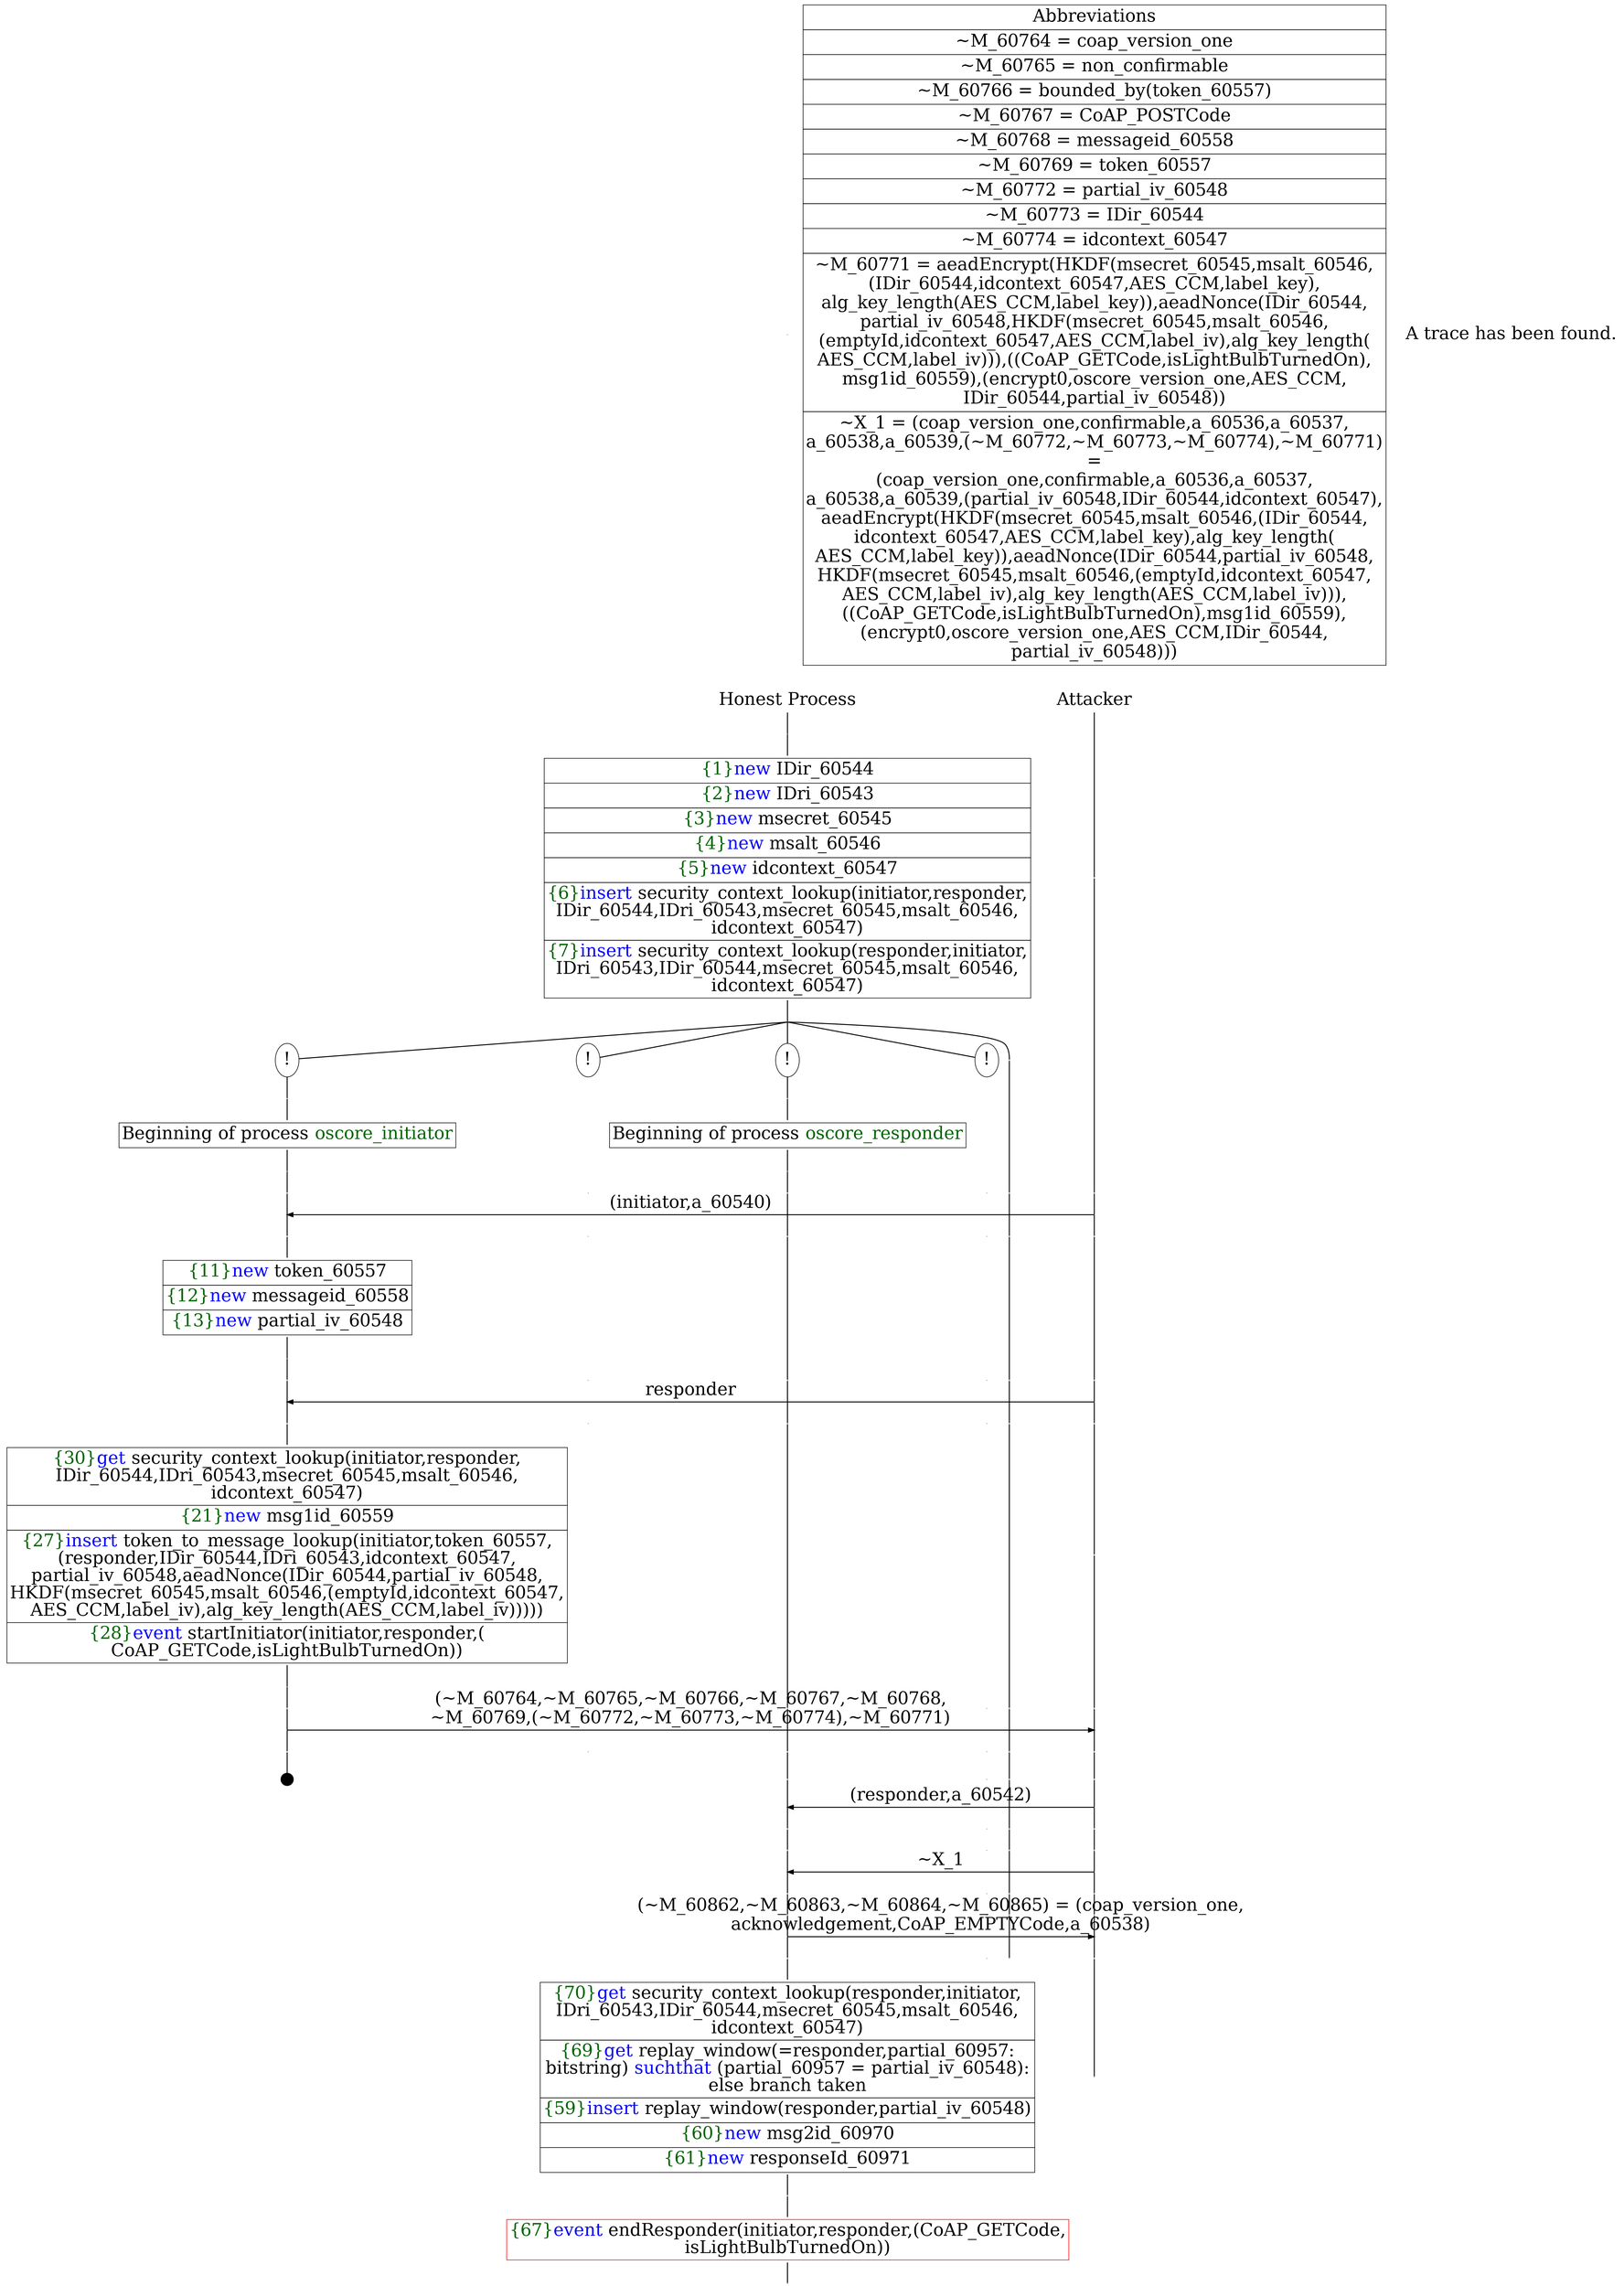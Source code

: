 digraph {
graph [ordering = out]
edge [arrowhead = none, penwidth = 1.6, fontsize = 30]
node [shape = point, width = 0, height = 0, fontsize = 30]
Trace<br/>
[label = <A trace has been found.<br/>
>, shape = plaintext]
P0__0 [label = "Honest Process", shape = plaintext]
P__0 [label = "Attacker", shape = plaintext]
Trace -> P0__0 [label = "", style = invisible, weight = 100]{rank = same; P0__0 P__0}
P0__0 -> P0__1 [label = <>, weight = 100]
P0__1 -> P0__2 [label = <>, weight = 100]
P0__2 [shape = plaintext, label = <<TABLE BORDER="0" CELLBORDER="1" CELLSPACING="0" CELLPADDING="4"> <TR><TD><FONT COLOR="darkgreen">{1}</FONT><FONT COLOR="blue">new </FONT>IDir_60544</TD></TR><TR><TD><FONT COLOR="darkgreen">{2}</FONT><FONT COLOR="blue">new </FONT>IDri_60543</TD></TR><TR><TD><FONT COLOR="darkgreen">{3}</FONT><FONT COLOR="blue">new </FONT>msecret_60545</TD></TR><TR><TD><FONT COLOR="darkgreen">{4}</FONT><FONT COLOR="blue">new </FONT>msalt_60546</TD></TR><TR><TD><FONT COLOR="darkgreen">{5}</FONT><FONT COLOR="blue">new </FONT>idcontext_60547</TD></TR><TR><TD><FONT COLOR="darkgreen">{6}</FONT><FONT COLOR="blue">insert </FONT>security_context_lookup(initiator,responder,<br/>
IDir_60544,IDri_60543,msecret_60545,msalt_60546,<br/>
idcontext_60547)</TD></TR><TR><TD><FONT COLOR="darkgreen">{7}</FONT><FONT COLOR="blue">insert </FONT>security_context_lookup(responder,initiator,<br/>
IDri_60543,IDir_60544,msecret_60545,msalt_60546,<br/>
idcontext_60547)</TD></TR></TABLE>>]
P0__2 -> P0__3 [label = <>, weight = 100]
P__0 -> P__1 [label = <>, weight = 100]
{rank = same; P__1 P0__2}
/*RPar */
P0__3 -> P0_4__3 [label = <>]
P0__3 -> P0_3__3 [label = <>]
P0__3 -> P0_2__3 [label = <>]
P0__3 -> P0_1__3 [label = <>]
P0__3 -> P0_0__3 [label = <>]
P0__3 [label = "", fixedsize = false, width = 0, height = 0, shape = none]
{rank = same; P0_0__3 P0_1__3 P0_2__3 P0_3__3 P0_4__3}
P0_1__3 [label = "!", shape = ellipse]
P0_2__3 [label = "!", shape = ellipse]
P0_2_0__3 [label = "", fixedsize = false, width = 0, height = 0, shape = none]
P0_2__3 -> P0_2_0__3 [label = <>, weight = 100]
P0_2_0__3 -> P0_2_0__4 [label = <>, weight = 100]
P0_2_0__4 [shape = plaintext, label = <<TABLE BORDER="0" CELLBORDER="1" CELLSPACING="0" CELLPADDING="4"> <TR><TD>Beginning of process <FONT COLOR="darkgreen">oscore_responder</FONT></TD></TR></TABLE>>]
P0_2_0__4 -> P0_2_0__5 [label = <>, weight = 100]
P0_3__3 [label = "!", shape = ellipse]
P0_4__3 [label = "!", shape = ellipse]
P0_4_0__3 [label = "", fixedsize = false, width = 0, height = 0, shape = none]
P0_4__3 -> P0_4_0__3 [label = <>, weight = 100]
P0_4_0__3 -> P0_4_0__4 [label = <>, weight = 100]
P0_4_0__4 [shape = plaintext, label = <<TABLE BORDER="0" CELLBORDER="1" CELLSPACING="0" CELLPADDING="4"> <TR><TD>Beginning of process <FONT COLOR="darkgreen">oscore_initiator</FONT></TD></TR></TABLE>>]
P0_4_0__4 -> P0_4_0__5 [label = <>, weight = 100]
P0_4_0__5 -> P0_4_0__6 [label = <>, weight = 100]
P0_3__4 [label = "", style = invisible]
P0_3__3 -> P0_3__4 [label = <>, weight = 100, style = invisible]
P0_2_0__5 -> P0_2_0__6 [label = <>, weight = 100]
P0_1__4 [label = "", style = invisible]
P0_1__3 -> P0_1__4 [label = <>, weight = 100, style = invisible]
P0_0__3 -> P0_0__4 [label = <>, weight = 100]
P__1 -> P__2 [label = <>, weight = 100]
{rank = same; P__2 P0_0__4 P0_1__4 P0_2_0__6 P0_3__4 P0_4_0__6}
P0_4_0__6 -> P0_4_0__7 [label = <>, weight = 100]
P__2 -> P__3 [label = <>, weight = 100]
{rank = same; P__3 P0_4_0__7}
P0_4_0__7 -> P__3 [label = <(initiator,a_60540)>, dir = back, arrowhead = normal]
P0_4_0__7 -> P0_4_0__8 [label = <>, weight = 100]
P0_3__5 [label = "", style = invisible]
P0_3__4 -> P0_3__5 [label = <>, weight = 100, style = invisible]
P0_2_0__6 -> P0_2_0__7 [label = <>, weight = 100]
P0_1__5 [label = "", style = invisible]
P0_1__4 -> P0_1__5 [label = <>, weight = 100, style = invisible]
P0_0__4 -> P0_0__5 [label = <>, weight = 100]
P__3 -> P__4 [label = <>, weight = 100]
{rank = same; P__4 P0_0__5 P0_1__5 P0_2_0__7 P0_3__5 P0_4_0__8}
P0_4_0__8 -> P0_4_0__9 [label = <>, weight = 100]
P0_4_0__9 [shape = plaintext, label = <<TABLE BORDER="0" CELLBORDER="1" CELLSPACING="0" CELLPADDING="4"> <TR><TD><FONT COLOR="darkgreen">{11}</FONT><FONT COLOR="blue">new </FONT>token_60557</TD></TR><TR><TD><FONT COLOR="darkgreen">{12}</FONT><FONT COLOR="blue">new </FONT>messageid_60558</TD></TR><TR><TD><FONT COLOR="darkgreen">{13}</FONT><FONT COLOR="blue">new </FONT>partial_iv_60548</TD></TR></TABLE>>]
P0_4_0__9 -> P0_4_0__10 [label = <>, weight = 100]
P0_4_0__10 -> P0_4_0__11 [label = <>, weight = 100]
P0_3__6 [label = "", style = invisible]
P0_3__5 -> P0_3__6 [label = <>, weight = 100, style = invisible]
P0_2_0__7 -> P0_2_0__8 [label = <>, weight = 100]
P0_1__6 [label = "", style = invisible]
P0_1__5 -> P0_1__6 [label = <>, weight = 100, style = invisible]
P0_0__5 -> P0_0__6 [label = <>, weight = 100]
P__4 -> P__5 [label = <>, weight = 100]
{rank = same; P__5 P0_0__6 P0_1__6 P0_2_0__8 P0_3__6 P0_4_0__11}
P0_4_0__11 -> P0_4_0__12 [label = <>, weight = 100]
P__5 -> P__6 [label = <>, weight = 100]
{rank = same; P__6 P0_4_0__12}
P0_4_0__12 -> P__6 [label = <responder>, dir = back, arrowhead = normal]
P0_4_0__12 -> P0_4_0__13 [label = <>, weight = 100]
P0_3__7 [label = "", style = invisible]
P0_3__6 -> P0_3__7 [label = <>, weight = 100, style = invisible]
P0_2_0__8 -> P0_2_0__9 [label = <>, weight = 100]
P0_1__7 [label = "", style = invisible]
P0_1__6 -> P0_1__7 [label = <>, weight = 100, style = invisible]
P0_0__6 -> P0_0__7 [label = <>, weight = 100]
P__6 -> P__7 [label = <>, weight = 100]
{rank = same; P__7 P0_0__7 P0_1__7 P0_2_0__9 P0_3__7 P0_4_0__13}
P0_4_0__13 -> P0_4_0__14 [label = <>, weight = 100]
P0_4_0__14 [shape = plaintext, label = <<TABLE BORDER="0" CELLBORDER="1" CELLSPACING="0" CELLPADDING="4"> <TR><TD><FONT COLOR="darkgreen">{30}</FONT><FONT COLOR="blue">get </FONT>security_context_lookup(initiator,responder,<br/>
IDir_60544,IDri_60543,msecret_60545,msalt_60546,<br/>
idcontext_60547)</TD></TR><TR><TD><FONT COLOR="darkgreen">{21}</FONT><FONT COLOR="blue">new </FONT>msg1id_60559</TD></TR><TR><TD><FONT COLOR="darkgreen">{27}</FONT><FONT COLOR="blue">insert </FONT>token_to_message_lookup(initiator,token_60557,<br/>
(responder,IDir_60544,IDri_60543,idcontext_60547,<br/>
partial_iv_60548,aeadNonce(IDir_60544,partial_iv_60548,<br/>
HKDF(msecret_60545,msalt_60546,(emptyId,idcontext_60547,<br/>
AES_CCM,label_iv),alg_key_length(AES_CCM,label_iv)))))<br/>
</TD></TR><TR><TD><FONT COLOR="darkgreen">{28}</FONT><FONT COLOR="blue">event</FONT> startInitiator(initiator,responder,(<br/>
CoAP_GETCode,isLightBulbTurnedOn))</TD></TR></TABLE>>]
P0_4_0__14 -> P0_4_0__15 [label = <>, weight = 100]
P__7 -> P__8 [label = <>, weight = 100]
{rank = same; P__8 P0_4_0__14}
P0_4_0__15 -> P0_4_0__16 [label = <>, weight = 100]
P0_3__8 [label = "", style = invisible]
P0_3__7 -> P0_3__8 [label = <>, weight = 100, style = invisible]
P0_2_0__9 -> P0_2_0__10 [label = <>, weight = 100]
P0_1__8 [label = "", style = invisible]
P0_1__7 -> P0_1__8 [label = <>, weight = 100, style = invisible]
P0_0__7 -> P0_0__8 [label = <>, weight = 100]
P__8 -> P__9 [label = <>, weight = 100]
{rank = same; P__9 P0_0__8 P0_1__8 P0_2_0__10 P0_3__8 P0_4_0__16}
P0_4_0__16 -> P0_4_0__17 [label = <>, weight = 100]
P__9 -> P__10 [label = <>, weight = 100]
{rank = same; P__10 P0_4_0__17}
P0_4_0__17 -> P__10 [label = <(~M_60764,~M_60765,~M_60766,~M_60767,~M_60768,<br/>
~M_60769,(~M_60772,~M_60773,~M_60774),~M_60771)<br/>>, arrowhead = normal]
P0_4_0__17 -> P0_4_0__18 [label = <>, weight = 100]
P0_3__9 [label = "", style = invisible]
P0_3__8 -> P0_3__9 [label = <>, weight = 100, style = invisible]
P0_2_0__10 -> P0_2_0__11 [label = <>, weight = 100]
P0_1__9 [label = "", style = invisible]
P0_1__8 -> P0_1__9 [label = <>, weight = 100, style = invisible]
P0_0__8 -> P0_0__9 [label = <>, weight = 100]
P__10 -> P__11 [label = <>, weight = 100]
{rank = same; P__11 P0_0__9 P0_1__9 P0_2_0__11 P0_3__9 P0_4_0__18}
P0_4_0__19 [label = "", width = 0.3, height = 0.3]
P0_4_0__18 -> P0_4_0__19 [label = <>, weight = 100]
P0_2_0__11 -> P0_2_0__12 [label = <>, weight = 100]
P0_1__10 [label = "", style = invisible]
P0_1__9 -> P0_1__10 [label = <>, weight = 100, style = invisible]
P0_0__9 -> P0_0__10 [label = <>, weight = 100]
P__11 -> P__12 [label = <>, weight = 100]
{rank = same; P__12 P0_0__10 P0_1__10 P0_2_0__12}
P0_2_0__12 -> P0_2_0__13 [label = <>, weight = 100]
P__12 -> P__13 [label = <>, weight = 100]
{rank = same; P__13 P0_2_0__13}
P0_2_0__13 -> P__13 [label = <(responder,a_60542)>, dir = back, arrowhead = normal]
P0_2_0__13 -> P0_2_0__14 [label = <>, weight = 100]
P0_1__11 [label = "", style = invisible]
P0_1__10 -> P0_1__11 [label = <>, weight = 100, style = invisible]
P0_0__10 -> P0_0__11 [label = <>, weight = 100]
P__13 -> P__14 [label = <>, weight = 100]
{rank = same; P__14 P0_0__11 P0_1__11 P0_2_0__14}
P0_2_0__14 -> P0_2_0__15 [label = <>, weight = 100]
P0_1__12 [label = "", style = invisible]
P0_1__11 -> P0_1__12 [label = <>, weight = 100, style = invisible]
P0_0__11 -> P0_0__12 [label = <>, weight = 100]
P__14 -> P__15 [label = <>, weight = 100]
{rank = same; P__15 P0_0__12 P0_1__12 P0_2_0__15}
P0_2_0__15 -> P0_2_0__16 [label = <>, weight = 100]
P__15 -> P__16 [label = <>, weight = 100]
{rank = same; P__16 P0_2_0__16}
P0_2_0__16 -> P__16 [label = <~X_1>, dir = back, arrowhead = normal]
P0_2_0__16 -> P0_2_0__17 [label = <>, weight = 100]
P0_1__13 [label = "", style = invisible]
P0_1__12 -> P0_1__13 [label = <>, weight = 100, style = invisible]
P0_0__12 -> P0_0__13 [label = <>, weight = 100]
P__16 -> P__17 [label = <>, weight = 100]
{rank = same; P__17 P0_0__13 P0_1__13 P0_2_0__17}
P0_2_0__17 -> P0_2_0__18 [label = <>, weight = 100]
P0_1__14 [label = "", style = invisible]
P0_1__13 -> P0_1__14 [label = <>, weight = 100, style = invisible]
P0_0__13 -> P0_0__14 [label = <>, weight = 100]
P__17 -> P__18 [label = <>, weight = 100]
{rank = same; P__18 P0_0__14 P0_1__14 P0_2_0__18}
P0_2_0__18 -> P0_2_0__19 [label = <>, weight = 100]
P__18 -> P__19 [label = <>, weight = 100]
{rank = same; P__19 P0_2_0__19}
P0_2_0__19 -> P__19 [label = <(~M_60862,~M_60863,~M_60864,~M_60865) = (coap_version_one,<br/>
acknowledgement,CoAP_EMPTYCode,a_60538)>, arrowhead = normal]
P0_2_0__19 -> P0_2_0__20 [label = <>, weight = 100]
P0_1__15 [label = "", style = invisible]
P0_1__14 -> P0_1__15 [label = <>, weight = 100, style = invisible]
P0_0__14 -> P0_0__15 [label = <>, weight = 100]
P__19 -> P__20 [label = <>, weight = 100]
{rank = same; P__20 P0_0__15 P0_1__15 P0_2_0__20}
P0_2_0__20 -> P0_2_0__21 [label = <>, weight = 100]
P0_2_0__21 [shape = plaintext, label = <<TABLE BORDER="0" CELLBORDER="1" CELLSPACING="0" CELLPADDING="4"> <TR><TD><FONT COLOR="darkgreen">{70}</FONT><FONT COLOR="blue">get </FONT>security_context_lookup(responder,initiator,<br/>
IDri_60543,IDir_60544,msecret_60545,msalt_60546,<br/>
idcontext_60547)</TD></TR><TR><TD><FONT COLOR="darkgreen">{69}</FONT><FONT COLOR="blue">get</FONT> replay_window(=responder,partial_60957:<br/>
bitstring) <FONT COLOR="blue">suchthat</FONT> (partial_60957 = partial_iv_60548):<br/>
else branch taken</TD></TR><TR><TD><FONT COLOR="darkgreen">{59}</FONT><FONT COLOR="blue">insert </FONT>replay_window(responder,partial_iv_60548)<br/>
</TD></TR><TR><TD><FONT COLOR="darkgreen">{60}</FONT><FONT COLOR="blue">new </FONT>msg2id_60970</TD></TR><TR><TD><FONT COLOR="darkgreen">{61}</FONT><FONT COLOR="blue">new </FONT>responseId_60971</TD></TR></TABLE>>]
P0_2_0__21 -> P0_2_0__22 [label = <>, weight = 100]
P__20 -> P__21 [label = <>, weight = 100]
{rank = same; P__21 P0_2_0__21}
P0_2_0__22 -> P0_2_0__23 [label = <>, weight = 100]
P0_2_0__23 [color = red, shape = plaintext, label = <<TABLE BORDER="0" CELLBORDER="1" CELLSPACING="0" CELLPADDING="4"> <TR><TD><FONT COLOR="darkgreen">{67}</FONT><FONT COLOR="blue">event</FONT> endResponder(initiator,responder,(CoAP_GETCode,<br/>
isLightBulbTurnedOn))</TD></TR></TABLE>>]
P0_2_0__23 -> P0_2_0__24 [label = <>, weight = 100]
Abbrev [shape = plaintext, label = <<TABLE BORDER="0" CELLBORDER="1" CELLSPACING="0" CELLPADDING="4"><TR> <TD> Abbreviations </TD></TR><TR><TD>~M_60764 = coap_version_one</TD></TR><TR><TD>~M_60765 = non_confirmable</TD></TR><TR><TD>~M_60766 = bounded_by(token_60557)</TD></TR><TR><TD>~M_60767 = CoAP_POSTCode</TD></TR><TR><TD>~M_60768 = messageid_60558</TD></TR><TR><TD>~M_60769 = token_60557</TD></TR><TR><TD>~M_60772 = partial_iv_60548</TD></TR><TR><TD>~M_60773 = IDir_60544</TD></TR><TR><TD>~M_60774 = idcontext_60547</TD></TR><TR><TD>~M_60771 = aeadEncrypt(HKDF(msecret_60545,msalt_60546,<br/>
(IDir_60544,idcontext_60547,AES_CCM,label_key),<br/>
alg_key_length(AES_CCM,label_key)),aeadNonce(IDir_60544,<br/>
partial_iv_60548,HKDF(msecret_60545,msalt_60546,<br/>
(emptyId,idcontext_60547,AES_CCM,label_iv),alg_key_length(<br/>
AES_CCM,label_iv))),((CoAP_GETCode,isLightBulbTurnedOn),<br/>
msg1id_60559),(encrypt0,oscore_version_one,AES_CCM,<br/>
IDir_60544,partial_iv_60548))</TD></TR><TR><TD>~X_1 = (coap_version_one,confirmable,a_60536,a_60537,<br/>
a_60538,a_60539,(~M_60772,~M_60773,~M_60774),~M_60771)<br/>
=<br/>
(coap_version_one,confirmable,a_60536,a_60537,<br/>
a_60538,a_60539,(partial_iv_60548,IDir_60544,idcontext_60547),<br/>
aeadEncrypt(HKDF(msecret_60545,msalt_60546,(IDir_60544,<br/>
idcontext_60547,AES_CCM,label_key),alg_key_length(<br/>
AES_CCM,label_key)),aeadNonce(IDir_60544,partial_iv_60548,<br/>
HKDF(msecret_60545,msalt_60546,(emptyId,idcontext_60547,<br/>
AES_CCM,label_iv),alg_key_length(AES_CCM,label_iv))),<br/>
((CoAP_GETCode,isLightBulbTurnedOn),msg1id_60559),<br/>
(encrypt0,oscore_version_one,AES_CCM,IDir_60544,<br/>
partial_iv_60548)))</TD></TR></TABLE>>]Abbrev -> P__0 [style = invisible, weight =100]}